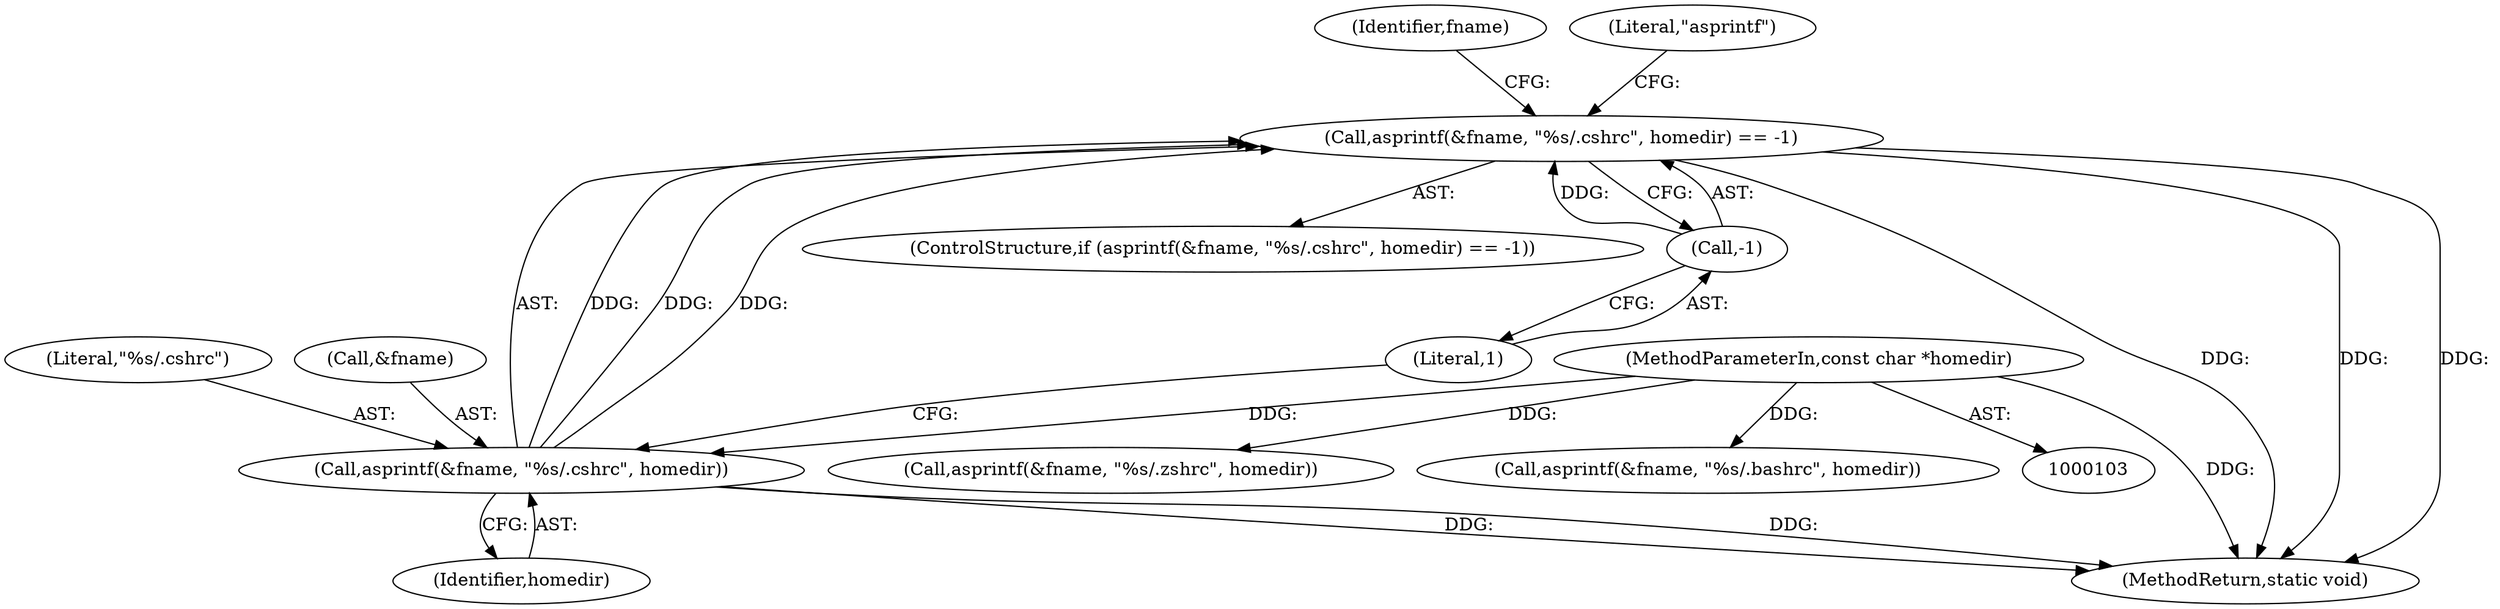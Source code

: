 digraph "0_firejail_38d418505e9ee2d326557e5639e8da49c298858f@API" {
"1000201" [label="(Call,asprintf(&fname, \"%s/.cshrc\", homedir) == -1)"];
"1000202" [label="(Call,asprintf(&fname, \"%s/.cshrc\", homedir))"];
"1000104" [label="(MethodParameterIn,const char *homedir)"];
"1000207" [label="(Call,-1)"];
"1000201" [label="(Call,asprintf(&fname, \"%s/.cshrc\", homedir) == -1)"];
"1000215" [label="(Identifier,fname)"];
"1000206" [label="(Identifier,homedir)"];
"1000205" [label="(Literal,\"%s/.cshrc\")"];
"1000104" [label="(MethodParameterIn,const char *homedir)"];
"1000207" [label="(Call,-1)"];
"1000131" [label="(Call,asprintf(&fname, \"%s/.zshrc\", homedir))"];
"1000210" [label="(Literal,\"asprintf\")"];
"1000208" [label="(Literal,1)"];
"1000262" [label="(Call,asprintf(&fname, \"%s/.bashrc\", homedir))"];
"1000202" [label="(Call,asprintf(&fname, \"%s/.cshrc\", homedir))"];
"1000308" [label="(MethodReturn,static void)"];
"1000203" [label="(Call,&fname)"];
"1000200" [label="(ControlStructure,if (asprintf(&fname, \"%s/.cshrc\", homedir) == -1))"];
"1000201" -> "1000200"  [label="AST: "];
"1000201" -> "1000207"  [label="CFG: "];
"1000202" -> "1000201"  [label="AST: "];
"1000207" -> "1000201"  [label="AST: "];
"1000210" -> "1000201"  [label="CFG: "];
"1000215" -> "1000201"  [label="CFG: "];
"1000201" -> "1000308"  [label="DDG: "];
"1000201" -> "1000308"  [label="DDG: "];
"1000201" -> "1000308"  [label="DDG: "];
"1000202" -> "1000201"  [label="DDG: "];
"1000202" -> "1000201"  [label="DDG: "];
"1000202" -> "1000201"  [label="DDG: "];
"1000207" -> "1000201"  [label="DDG: "];
"1000202" -> "1000206"  [label="CFG: "];
"1000203" -> "1000202"  [label="AST: "];
"1000205" -> "1000202"  [label="AST: "];
"1000206" -> "1000202"  [label="AST: "];
"1000208" -> "1000202"  [label="CFG: "];
"1000202" -> "1000308"  [label="DDG: "];
"1000202" -> "1000308"  [label="DDG: "];
"1000104" -> "1000202"  [label="DDG: "];
"1000104" -> "1000103"  [label="AST: "];
"1000104" -> "1000308"  [label="DDG: "];
"1000104" -> "1000131"  [label="DDG: "];
"1000104" -> "1000262"  [label="DDG: "];
"1000207" -> "1000208"  [label="CFG: "];
"1000208" -> "1000207"  [label="AST: "];
}
